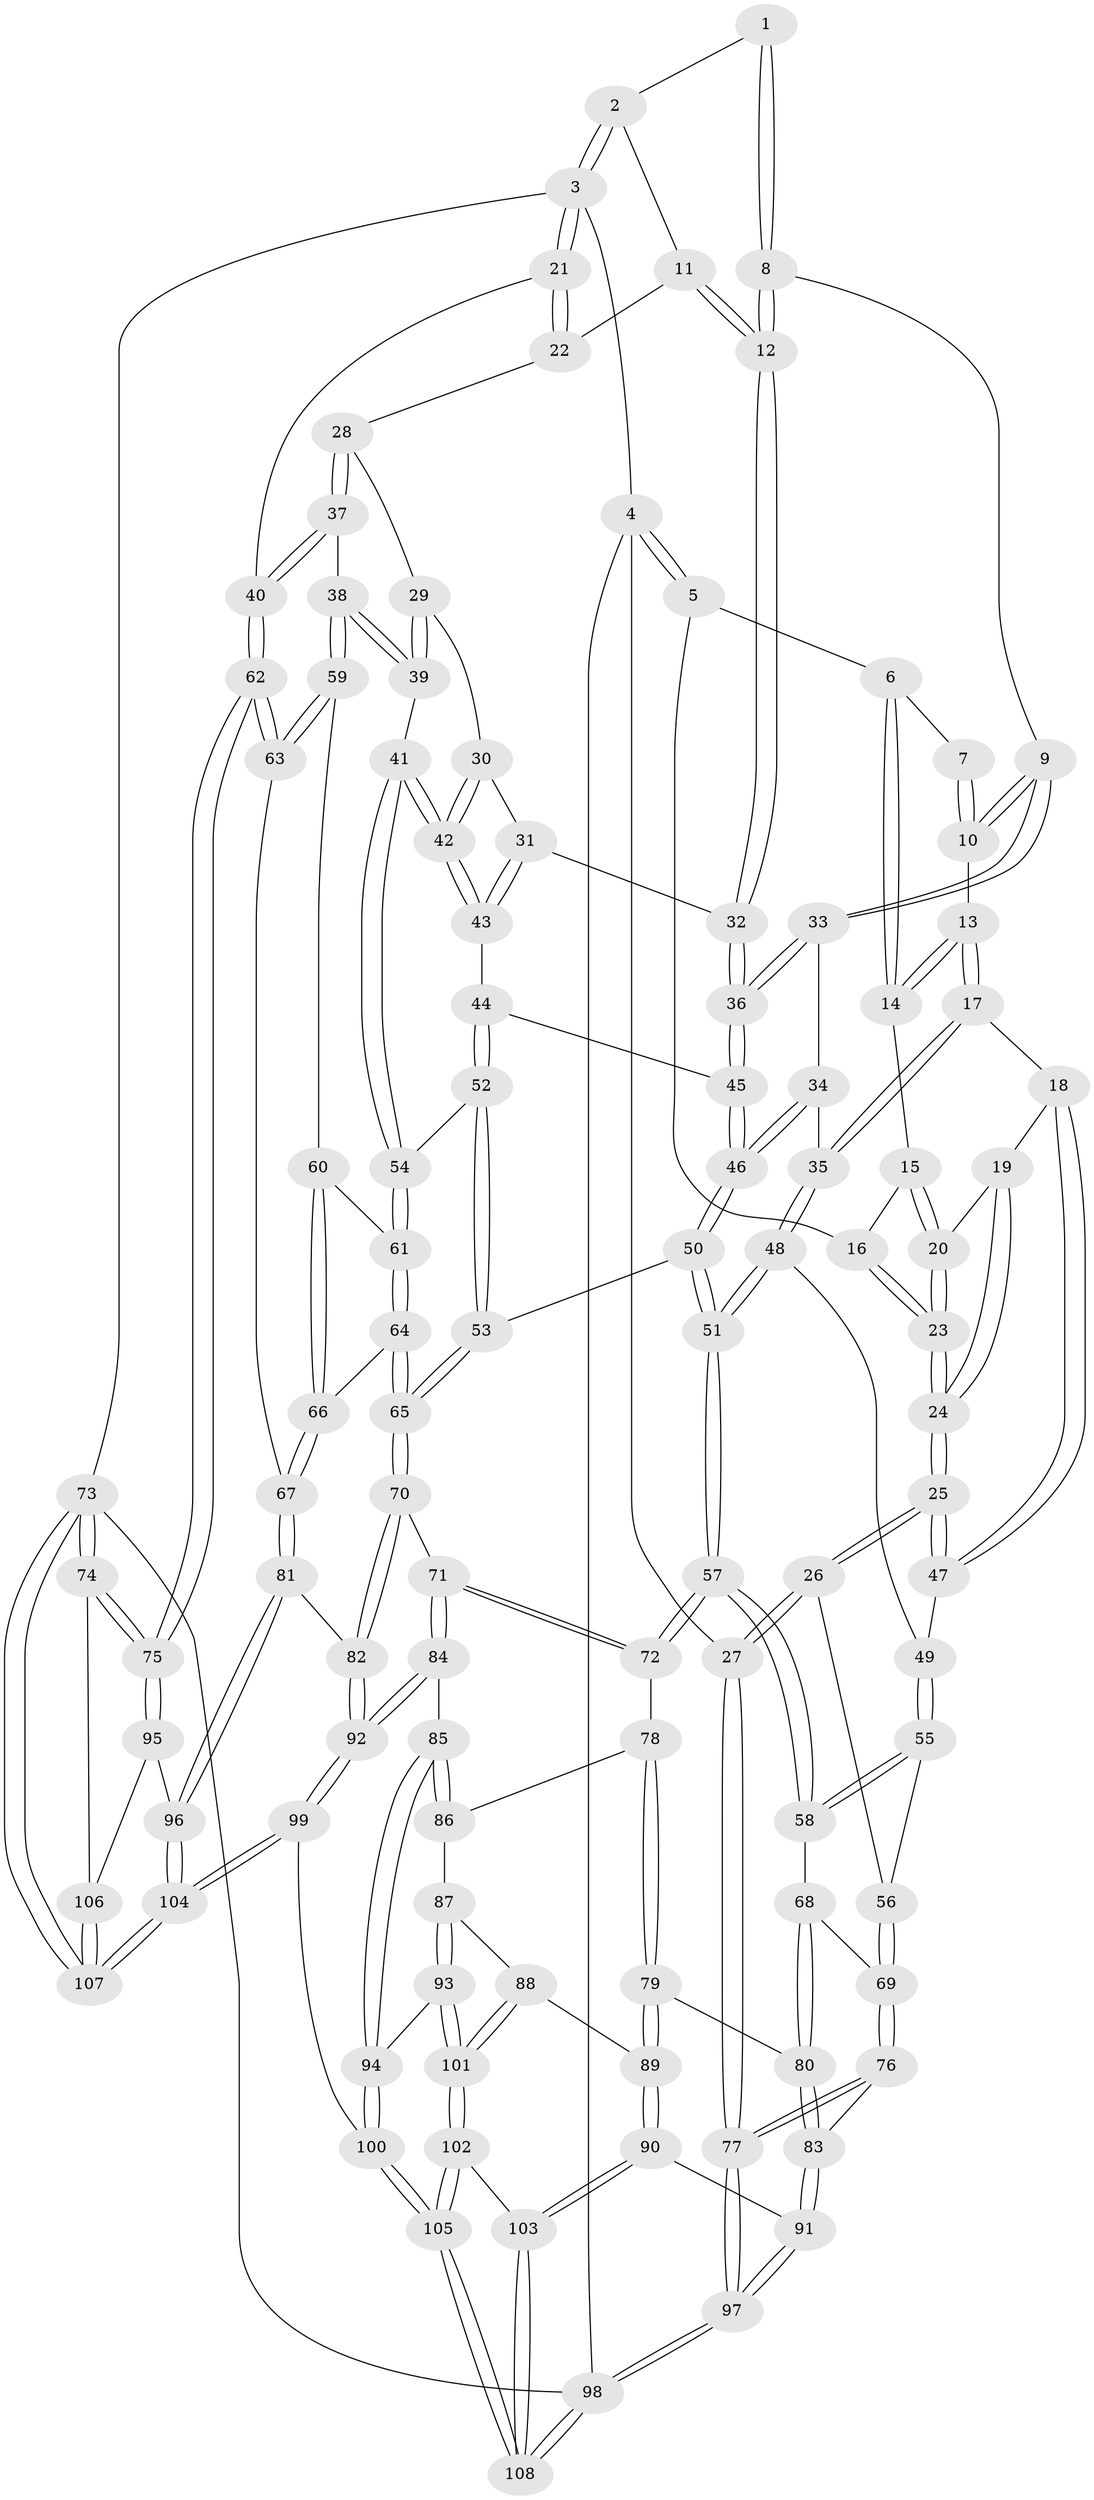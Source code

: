 // Generated by graph-tools (version 1.1) at 2025/17/03/09/25 04:17:16]
// undirected, 108 vertices, 267 edges
graph export_dot {
graph [start="1"]
  node [color=gray90,style=filled];
  1 [pos="+0.48689593761650907+0"];
  2 [pos="+0.7551131352727919+0"];
  3 [pos="+1+0"];
  4 [pos="+0+0"];
  5 [pos="+0+0"];
  6 [pos="+0.13072253497822217+0"];
  7 [pos="+0.355203435438928+0"];
  8 [pos="+0.5436071243115956+0.15388983821958843"];
  9 [pos="+0.5157355889592271+0.16056802209835502"];
  10 [pos="+0.4326690065705029+0.14337831055538372"];
  11 [pos="+0.741050587585397+0.04391007143971424"];
  12 [pos="+0.5902722703159134+0.1630307452439705"];
  13 [pos="+0.3238664801473316+0.16963711329194614"];
  14 [pos="+0.20216819036793482+0.038475007444008086"];
  15 [pos="+0.16582860535526134+0.10159796209179621"];
  16 [pos="+0.05285521690145743+0.16757394440976728"];
  17 [pos="+0.28063634420426536+0.30875735040779534"];
  18 [pos="+0.2721174626649823+0.3083161901421312"];
  19 [pos="+0.15452728097051277+0.21096908103414536"];
  20 [pos="+0.1535327152904685+0.172807379751204"];
  21 [pos="+1+0"];
  22 [pos="+0.8595885362268244+0.1461107493926776"];
  23 [pos="+0.023854482743707182+0.21526588882254402"];
  24 [pos="+0+0.38904080120122286"];
  25 [pos="+0+0.3897805874930216"];
  26 [pos="+0+0.4087603658386051"];
  27 [pos="+0+0.4105509471110351"];
  28 [pos="+0.8718051301419065+0.2404204047483742"];
  29 [pos="+0.7872534535281167+0.2788524009894087"];
  30 [pos="+0.6837705492104041+0.2892930817838799"];
  31 [pos="+0.6627346770395293+0.2818422118265059"];
  32 [pos="+0.5931146236480623+0.16904644390981127"];
  33 [pos="+0.4604513131283747+0.30498466132941887"];
  34 [pos="+0.3253128591375976+0.3278520462176162"];
  35 [pos="+0.28065240859989987+0.3087809337567686"];
  36 [pos="+0.5124704752305418+0.3953604812582264"];
  37 [pos="+0.9995822511587812+0.3585103453469814"];
  38 [pos="+0.7954153288192742+0.47478057277110597"];
  39 [pos="+0.7819014403173731+0.46995301249610644"];
  40 [pos="+1+0.4035701417339383"];
  41 [pos="+0.7525632887203915+0.46734044016518683"];
  42 [pos="+0.7437590690982459+0.452085934786577"];
  43 [pos="+0.6075631202039306+0.36831679548592916"];
  44 [pos="+0.5453704608601438+0.43005864342263767"];
  45 [pos="+0.5234839478222114+0.4270425226751187"];
  46 [pos="+0.44107679904426006+0.4725530436479036"];
  47 [pos="+0.09785755368866006+0.35427198853169145"];
  48 [pos="+0.25634317119533084+0.46513183236878675"];
  49 [pos="+0.2446540351685641+0.468390716492977"];
  50 [pos="+0.39441231917176867+0.5559270475143312"];
  51 [pos="+0.3635143063517558+0.5735441233026718"];
  52 [pos="+0.6178524651947441+0.5064527887320918"];
  53 [pos="+0.4964776322604529+0.6040331180745607"];
  54 [pos="+0.6458759846526413+0.5221956944931023"];
  55 [pos="+0.0931717655009531+0.5319278879274674"];
  56 [pos="+0.0599383452941175+0.5234650393999492"];
  57 [pos="+0.3300293108475533+0.6400806351413518"];
  58 [pos="+0.168750833319604+0.6015391203286841"];
  59 [pos="+0.8087257851735996+0.5136044984345522"];
  60 [pos="+0.7762205474045991+0.6108300793438088"];
  61 [pos="+0.6480269148515797+0.5480412377899403"];
  62 [pos="+1+0.6899897941427885"];
  63 [pos="+1+0.6802746191666709"];
  64 [pos="+0.6361865538707444+0.6598784135650327"];
  65 [pos="+0.5987928512418338+0.7255002271038568"];
  66 [pos="+0.7764016981307948+0.6371048378352974"];
  67 [pos="+0.8468484931227617+0.7175678029218509"];
  68 [pos="+0.1485366294818393+0.7071576676404158"];
  69 [pos="+0.08564638409473646+0.7109143770784779"];
  70 [pos="+0.5987884464054731+0.7255641896705323"];
  71 [pos="+0.5976135246994727+0.7263713341025114"];
  72 [pos="+0.3317092506739601+0.6829356040652474"];
  73 [pos="+1+1"];
  74 [pos="+1+0.8011716276615155"];
  75 [pos="+1+0.7016577162452285"];
  76 [pos="+0.028003355021682108+0.7675634714788112"];
  77 [pos="+0+0.7174672195646559"];
  78 [pos="+0.32729003834408926+0.7011367075430561"];
  79 [pos="+0.25377245934780013+0.7521753761546387"];
  80 [pos="+0.18267385945272577+0.7389580411100486"];
  81 [pos="+0.76587633998377+0.7997863234938483"];
  82 [pos="+0.7116603738411865+0.805399612639477"];
  83 [pos="+0.09271070068927861+0.8356819622740487"];
  84 [pos="+0.5404532709376643+0.7942056790463468"];
  85 [pos="+0.45533300891223477+0.8267630171354176"];
  86 [pos="+0.3363590263005896+0.7162016836918155"];
  87 [pos="+0.33647385999768303+0.8356339014651578"];
  88 [pos="+0.2803469459942515+0.8729191367694825"];
  89 [pos="+0.24174165387306662+0.7986313368014596"];
  90 [pos="+0.13259306470027624+0.9010490798632922"];
  91 [pos="+0.11260520847768411+0.8880658745201212"];
  92 [pos="+0.6127992679494833+1"];
  93 [pos="+0.37914821746418337+0.8937961734588984"];
  94 [pos="+0.4280170933202877+0.8968755152906868"];
  95 [pos="+0.8581328559359893+0.8999466112180501"];
  96 [pos="+0.8418442395558325+0.9019546493414061"];
  97 [pos="+0+1"];
  98 [pos="+0+1"];
  99 [pos="+0.6001092475570546+1"];
  100 [pos="+0.5617176858103079+1"];
  101 [pos="+0.2812903552664863+0.9380164408786017"];
  102 [pos="+0.2291778164438997+1"];
  103 [pos="+0.13483026237028872+0.9047462571757972"];
  104 [pos="+0.7150704221764974+1"];
  105 [pos="+0.2695963089989553+1"];
  106 [pos="+0.9349856099195158+0.9497175782896787"];
  107 [pos="+0.8580555417952148+1"];
  108 [pos="+0+1"];
  1 -- 2;
  1 -- 8;
  1 -- 8;
  2 -- 3;
  2 -- 3;
  2 -- 11;
  3 -- 4;
  3 -- 21;
  3 -- 21;
  3 -- 73;
  4 -- 5;
  4 -- 5;
  4 -- 27;
  4 -- 98;
  5 -- 6;
  5 -- 16;
  6 -- 7;
  6 -- 14;
  6 -- 14;
  7 -- 10;
  7 -- 10;
  8 -- 9;
  8 -- 12;
  8 -- 12;
  9 -- 10;
  9 -- 10;
  9 -- 33;
  9 -- 33;
  10 -- 13;
  11 -- 12;
  11 -- 12;
  11 -- 22;
  12 -- 32;
  12 -- 32;
  13 -- 14;
  13 -- 14;
  13 -- 17;
  13 -- 17;
  14 -- 15;
  15 -- 16;
  15 -- 20;
  15 -- 20;
  16 -- 23;
  16 -- 23;
  17 -- 18;
  17 -- 35;
  17 -- 35;
  18 -- 19;
  18 -- 47;
  18 -- 47;
  19 -- 20;
  19 -- 24;
  19 -- 24;
  20 -- 23;
  20 -- 23;
  21 -- 22;
  21 -- 22;
  21 -- 40;
  22 -- 28;
  23 -- 24;
  23 -- 24;
  24 -- 25;
  24 -- 25;
  25 -- 26;
  25 -- 26;
  25 -- 47;
  25 -- 47;
  26 -- 27;
  26 -- 27;
  26 -- 56;
  27 -- 77;
  27 -- 77;
  28 -- 29;
  28 -- 37;
  28 -- 37;
  29 -- 30;
  29 -- 39;
  29 -- 39;
  30 -- 31;
  30 -- 42;
  30 -- 42;
  31 -- 32;
  31 -- 43;
  31 -- 43;
  32 -- 36;
  32 -- 36;
  33 -- 34;
  33 -- 36;
  33 -- 36;
  34 -- 35;
  34 -- 46;
  34 -- 46;
  35 -- 48;
  35 -- 48;
  36 -- 45;
  36 -- 45;
  37 -- 38;
  37 -- 40;
  37 -- 40;
  38 -- 39;
  38 -- 39;
  38 -- 59;
  38 -- 59;
  39 -- 41;
  40 -- 62;
  40 -- 62;
  41 -- 42;
  41 -- 42;
  41 -- 54;
  41 -- 54;
  42 -- 43;
  42 -- 43;
  43 -- 44;
  44 -- 45;
  44 -- 52;
  44 -- 52;
  45 -- 46;
  45 -- 46;
  46 -- 50;
  46 -- 50;
  47 -- 49;
  48 -- 49;
  48 -- 51;
  48 -- 51;
  49 -- 55;
  49 -- 55;
  50 -- 51;
  50 -- 51;
  50 -- 53;
  51 -- 57;
  51 -- 57;
  52 -- 53;
  52 -- 53;
  52 -- 54;
  53 -- 65;
  53 -- 65;
  54 -- 61;
  54 -- 61;
  55 -- 56;
  55 -- 58;
  55 -- 58;
  56 -- 69;
  56 -- 69;
  57 -- 58;
  57 -- 58;
  57 -- 72;
  57 -- 72;
  58 -- 68;
  59 -- 60;
  59 -- 63;
  59 -- 63;
  60 -- 61;
  60 -- 66;
  60 -- 66;
  61 -- 64;
  61 -- 64;
  62 -- 63;
  62 -- 63;
  62 -- 75;
  62 -- 75;
  63 -- 67;
  64 -- 65;
  64 -- 65;
  64 -- 66;
  65 -- 70;
  65 -- 70;
  66 -- 67;
  66 -- 67;
  67 -- 81;
  67 -- 81;
  68 -- 69;
  68 -- 80;
  68 -- 80;
  69 -- 76;
  69 -- 76;
  70 -- 71;
  70 -- 82;
  70 -- 82;
  71 -- 72;
  71 -- 72;
  71 -- 84;
  71 -- 84;
  72 -- 78;
  73 -- 74;
  73 -- 74;
  73 -- 107;
  73 -- 107;
  73 -- 98;
  74 -- 75;
  74 -- 75;
  74 -- 106;
  75 -- 95;
  75 -- 95;
  76 -- 77;
  76 -- 77;
  76 -- 83;
  77 -- 97;
  77 -- 97;
  78 -- 79;
  78 -- 79;
  78 -- 86;
  79 -- 80;
  79 -- 89;
  79 -- 89;
  80 -- 83;
  80 -- 83;
  81 -- 82;
  81 -- 96;
  81 -- 96;
  82 -- 92;
  82 -- 92;
  83 -- 91;
  83 -- 91;
  84 -- 85;
  84 -- 92;
  84 -- 92;
  85 -- 86;
  85 -- 86;
  85 -- 94;
  85 -- 94;
  86 -- 87;
  87 -- 88;
  87 -- 93;
  87 -- 93;
  88 -- 89;
  88 -- 101;
  88 -- 101;
  89 -- 90;
  89 -- 90;
  90 -- 91;
  90 -- 103;
  90 -- 103;
  91 -- 97;
  91 -- 97;
  92 -- 99;
  92 -- 99;
  93 -- 94;
  93 -- 101;
  93 -- 101;
  94 -- 100;
  94 -- 100;
  95 -- 96;
  95 -- 106;
  96 -- 104;
  96 -- 104;
  97 -- 98;
  97 -- 98;
  98 -- 108;
  98 -- 108;
  99 -- 100;
  99 -- 104;
  99 -- 104;
  100 -- 105;
  100 -- 105;
  101 -- 102;
  101 -- 102;
  102 -- 103;
  102 -- 105;
  102 -- 105;
  103 -- 108;
  103 -- 108;
  104 -- 107;
  104 -- 107;
  105 -- 108;
  105 -- 108;
  106 -- 107;
  106 -- 107;
}
